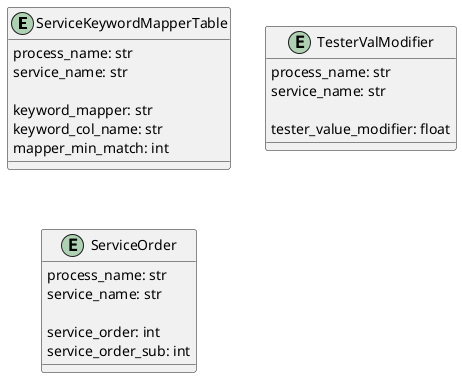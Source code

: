 @startuml
Entity ServiceKeywordMapperTable{
process_name: str
service_name: str

keyword_mapper: str
keyword_col_name: str
mapper_min_match: int
}

Entity TesterValModifier{
process_name: str
service_name: str

tester_value_modifier: float
}

Entity ServiceOrder{
process_name: str
service_name: str

service_order: int
service_order_sub: int
}
@enduml